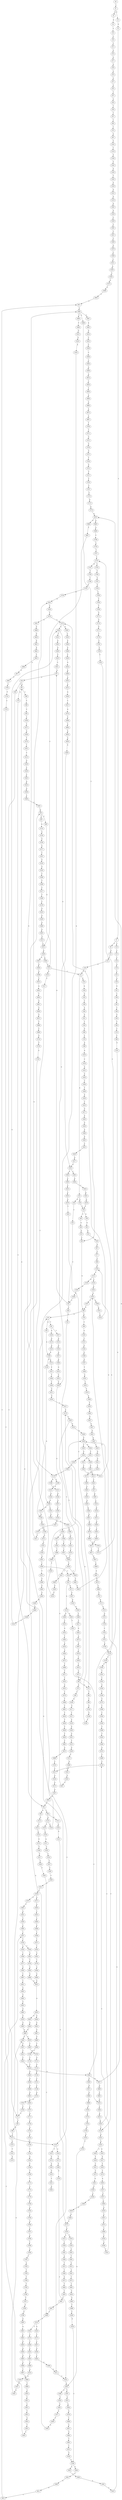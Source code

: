 strict digraph  {
	S0 -> S1 [ label = C ];
	S1 -> S2 [ label = G ];
	S1 -> S3 [ label = T ];
	S2 -> S4 [ label = G ];
	S3 -> S5 [ label = G ];
	S4 -> S6 [ label = T ];
	S5 -> S7 [ label = T ];
	S6 -> S8 [ label = C ];
	S7 -> S9 [ label = C ];
	S7 -> S10 [ label = T ];
	S8 -> S11 [ label = T ];
	S9 -> S12 [ label = G ];
	S10 -> S13 [ label = C ];
	S11 -> S14 [ label = G ];
	S12 -> S15 [ label = C ];
	S13 -> S16 [ label = C ];
	S14 -> S17 [ label = G ];
	S15 -> S18 [ label = G ];
	S16 -> S19 [ label = G ];
	S17 -> S20 [ label = A ];
	S18 -> S21 [ label = C ];
	S19 -> S22 [ label = T ];
	S20 -> S23 [ label = G ];
	S21 -> S24 [ label = G ];
	S21 -> S25 [ label = A ];
	S22 -> S26 [ label = G ];
	S23 -> S27 [ label = G ];
	S24 -> S28 [ label = A ];
	S25 -> S29 [ label = G ];
	S25 -> S30 [ label = A ];
	S26 -> S31 [ label = G ];
	S27 -> S32 [ label = G ];
	S28 -> S33 [ label = G ];
	S29 -> S34 [ label = C ];
	S30 -> S35 [ label = C ];
	S31 -> S36 [ label = C ];
	S32 -> S37 [ label = T ];
	S33 -> S38 [ label = C ];
	S34 -> S39 [ label = G ];
	S34 -> S40 [ label = C ];
	S35 -> S41 [ label = C ];
	S36 -> S42 [ label = C ];
	S37 -> S43 [ label = G ];
	S38 -> S44 [ label = A ];
	S39 -> S45 [ label = G ];
	S40 -> S46 [ label = G ];
	S41 -> S47 [ label = A ];
	S41 -> S48 [ label = C ];
	S42 -> S49 [ label = C ];
	S43 -> S50 [ label = T ];
	S44 -> S51 [ label = G ];
	S45 -> S52 [ label = G ];
	S46 -> S53 [ label = G ];
	S47 -> S54 [ label = G ];
	S48 -> S55 [ label = G ];
	S49 -> S56 [ label = G ];
	S50 -> S57 [ label = T ];
	S51 -> S58 [ label = T ];
	S52 -> S59 [ label = T ];
	S53 -> S60 [ label = T ];
	S54 -> S61 [ label = A ];
	S54 -> S62 [ label = T ];
	S55 -> S63 [ label = T ];
	S56 -> S64 [ label = T ];
	S57 -> S65 [ label = C ];
	S58 -> S66 [ label = G ];
	S59 -> S67 [ label = G ];
	S60 -> S68 [ label = G ];
	S61 -> S69 [ label = C ];
	S61 -> S70 [ label = A ];
	S62 -> S71 [ label = C ];
	S63 -> S72 [ label = C ];
	S63 -> S73 [ label = A ];
	S64 -> S74 [ label = C ];
	S65 -> S75 [ label = C ];
	S66 -> S76 [ label = C ];
	S67 -> S77 [ label = C ];
	S68 -> S78 [ label = A ];
	S68 -> S79 [ label = G ];
	S69 -> S80 [ label = T ];
	S70 -> S81 [ label = C ];
	S71 -> S82 [ label = T ];
	S71 -> S83 [ label = G ];
	S72 -> S84 [ label = T ];
	S73 -> S85 [ label = C ];
	S74 -> S86 [ label = C ];
	S75 -> S87 [ label = A ];
	S76 -> S88 [ label = A ];
	S77 -> S89 [ label = C ];
	S78 -> S90 [ label = C ];
	S79 -> S91 [ label = T ];
	S79 -> S92 [ label = A ];
	S80 -> S93 [ label = C ];
	S81 -> S94 [ label = C ];
	S81 -> S95 [ label = A ];
	S82 -> S96 [ label = C ];
	S83 -> S97 [ label = T ];
	S83 -> S98 [ label = C ];
	S84 -> S99 [ label = C ];
	S85 -> S100 [ label = A ];
	S86 -> S101 [ label = A ];
	S87 -> S102 [ label = G ];
	S88 -> S103 [ label = A ];
	S89 -> S104 [ label = G ];
	S90 -> S105 [ label = G ];
	S91 -> S106 [ label = G ];
	S91 -> S107 [ label = T ];
	S92 -> S108 [ label = A ];
	S93 -> S109 [ label = C ];
	S94 -> S110 [ label = A ];
	S94 -> S111 [ label = G ];
	S95 -> S112 [ label = G ];
	S96 -> S113 [ label = T ];
	S97 -> S114 [ label = A ];
	S98 -> S115 [ label = G ];
	S99 -> S116 [ label = G ];
	S100 -> S117 [ label = G ];
	S101 -> S118 [ label = G ];
	S102 -> S119 [ label = C ];
	S103 -> S120 [ label = C ];
	S104 -> S121 [ label = C ];
	S105 -> S122 [ label = T ];
	S106 -> S123 [ label = G ];
	S107 -> S124 [ label = A ];
	S108 -> S125 [ label = C ];
	S108 -> S126 [ label = G ];
	S109 -> S127 [ label = C ];
	S110 -> S128 [ label = G ];
	S110 -> S129 [ label = C ];
	S111 -> S130 [ label = G ];
	S112 -> S131 [ label = C ];
	S113 -> S132 [ label = C ];
	S113 -> S133 [ label = G ];
	S114 -> S134 [ label = A ];
	S115 -> S135 [ label = G ];
	S115 -> S21 [ label = C ];
	S116 -> S136 [ label = G ];
	S117 -> S137 [ label = C ];
	S118 -> S138 [ label = C ];
	S118 -> S139 [ label = T ];
	S119 -> S140 [ label = A ];
	S120 -> S141 [ label = A ];
	S121 -> S142 [ label = C ];
	S121 -> S143 [ label = A ];
	S122 -> S144 [ label = G ];
	S123 -> S145 [ label = A ];
	S124 -> S146 [ label = G ];
	S125 -> S147 [ label = C ];
	S126 -> S148 [ label = A ];
	S127 -> S149 [ label = A ];
	S128 -> S61 [ label = A ];
	S129 -> S150 [ label = C ];
	S130 -> S151 [ label = A ];
	S131 -> S152 [ label = C ];
	S132 -> S153 [ label = T ];
	S132 -> S154 [ label = G ];
	S133 -> S155 [ label = T ];
	S134 -> S156 [ label = G ];
	S135 -> S157 [ label = C ];
	S136 -> S158 [ label = C ];
	S137 -> S159 [ label = A ];
	S138 -> S160 [ label = T ];
	S139 -> S161 [ label = A ];
	S140 -> S162 [ label = G ];
	S141 -> S163 [ label = G ];
	S142 -> S164 [ label = G ];
	S143 -> S165 [ label = A ];
	S144 -> S166 [ label = G ];
	S145 -> S108 [ label = A ];
	S146 -> S167 [ label = A ];
	S147 -> S168 [ label = T ];
	S148 -> S169 [ label = A ];
	S149 -> S170 [ label = T ];
	S150 -> S171 [ label = A ];
	S151 -> S172 [ label = C ];
	S152 -> S173 [ label = G ];
	S153 -> S174 [ label = G ];
	S154 -> S175 [ label = T ];
	S155 -> S176 [ label = A ];
	S156 -> S177 [ label = A ];
	S157 -> S178 [ label = T ];
	S158 -> S179 [ label = A ];
	S159 -> S180 [ label = G ];
	S160 -> S181 [ label = T ];
	S161 -> S182 [ label = G ];
	S162 -> S183 [ label = A ];
	S163 -> S184 [ label = C ];
	S164 -> S185 [ label = G ];
	S165 -> S186 [ label = C ];
	S166 -> S187 [ label = G ];
	S167 -> S188 [ label = A ];
	S168 -> S189 [ label = C ];
	S169 -> S190 [ label = C ];
	S170 -> S191 [ label = C ];
	S171 -> S192 [ label = C ];
	S172 -> S193 [ label = G ];
	S173 -> S194 [ label = T ];
	S174 -> S195 [ label = A ];
	S175 -> S196 [ label = G ];
	S177 -> S197 [ label = C ];
	S178 -> S198 [ label = A ];
	S178 -> S199 [ label = G ];
	S179 -> S200 [ label = C ];
	S180 -> S201 [ label = G ];
	S181 -> S202 [ label = C ];
	S182 -> S203 [ label = G ];
	S182 -> S204 [ label = C ];
	S183 -> S205 [ label = T ];
	S184 -> S206 [ label = T ];
	S185 -> S207 [ label = T ];
	S185 -> S208 [ label = A ];
	S186 -> S41 [ label = C ];
	S187 -> S209 [ label = T ];
	S188 -> S210 [ label = G ];
	S189 -> S211 [ label = G ];
	S190 -> S212 [ label = G ];
	S191 -> S213 [ label = T ];
	S192 -> S214 [ label = C ];
	S193 -> S215 [ label = C ];
	S193 -> S216 [ label = T ];
	S194 -> S217 [ label = C ];
	S195 -> S218 [ label = G ];
	S196 -> S219 [ label = G ];
	S197 -> S220 [ label = G ];
	S198 -> S221 [ label = T ];
	S199 -> S222 [ label = G ];
	S200 -> S223 [ label = G ];
	S200 -> S224 [ label = C ];
	S201 -> S225 [ label = T ];
	S202 -> S226 [ label = A ];
	S203 -> S227 [ label = G ];
	S204 -> S228 [ label = T ];
	S205 -> S229 [ label = A ];
	S206 -> S230 [ label = A ];
	S207 -> S68 [ label = G ];
	S208 -> S231 [ label = A ];
	S209 -> S232 [ label = A ];
	S210 -> S233 [ label = G ];
	S211 -> S234 [ label = G ];
	S212 -> S235 [ label = G ];
	S213 -> S236 [ label = G ];
	S214 -> S237 [ label = C ];
	S215 -> S238 [ label = C ];
	S216 -> S239 [ label = C ];
	S217 -> S240 [ label = C ];
	S218 -> S241 [ label = T ];
	S219 -> S242 [ label = T ];
	S220 -> S243 [ label = G ];
	S221 -> S244 [ label = A ];
	S222 -> S245 [ label = A ];
	S223 -> S246 [ label = C ];
	S224 -> S247 [ label = G ];
	S225 -> S248 [ label = G ];
	S226 -> S249 [ label = C ];
	S227 -> S250 [ label = T ];
	S228 -> S251 [ label = C ];
	S229 -> S252 [ label = A ];
	S230 -> S253 [ label = C ];
	S231 -> S254 [ label = C ];
	S232 -> S255 [ label = C ];
	S233 -> S256 [ label = G ];
	S234 -> S257 [ label = C ];
	S235 -> S258 [ label = C ];
	S236 -> S259 [ label = C ];
	S237 -> S260 [ label = C ];
	S238 -> S261 [ label = C ];
	S239 -> S262 [ label = G ];
	S240 -> S263 [ label = T ];
	S241 -> S264 [ label = A ];
	S242 -> S265 [ label = A ];
	S243 -> S266 [ label = C ];
	S244 -> S267 [ label = G ];
	S245 -> S268 [ label = A ];
	S246 -> S269 [ label = G ];
	S247 -> S270 [ label = A ];
	S247 -> S271 [ label = G ];
	S248 -> S272 [ label = C ];
	S249 -> S273 [ label = G ];
	S250 -> S274 [ label = C ];
	S251 -> S275 [ label = C ];
	S252 -> S276 [ label = A ];
	S253 -> S277 [ label = G ];
	S254 -> S278 [ label = T ];
	S255 -> S279 [ label = T ];
	S256 -> S280 [ label = G ];
	S257 -> S179 [ label = A ];
	S258 -> S281 [ label = A ];
	S259 -> S282 [ label = C ];
	S260 -> S283 [ label = T ];
	S261 -> S284 [ label = A ];
	S262 -> S285 [ label = T ];
	S263 -> S286 [ label = C ];
	S265 -> S287 [ label = T ];
	S265 -> S288 [ label = C ];
	S266 -> S289 [ label = T ];
	S267 -> S290 [ label = T ];
	S268 -> S291 [ label = T ];
	S268 -> S292 [ label = G ];
	S269 -> S293 [ label = C ];
	S269 -> S294 [ label = G ];
	S270 -> S295 [ label = G ];
	S270 -> S296 [ label = A ];
	S271 -> S297 [ label = G ];
	S272 -> S298 [ label = A ];
	S273 -> S299 [ label = C ];
	S274 -> S300 [ label = A ];
	S275 -> S301 [ label = A ];
	S276 -> S302 [ label = A ];
	S277 -> S303 [ label = A ];
	S278 -> S304 [ label = G ];
	S278 -> S305 [ label = A ];
	S279 -> S306 [ label = A ];
	S280 -> S307 [ label = T ];
	S280 -> S308 [ label = G ];
	S281 -> S309 [ label = C ];
	S282 -> S310 [ label = A ];
	S283 -> S311 [ label = T ];
	S284 -> S312 [ label = T ];
	S285 -> S313 [ label = G ];
	S286 -> S314 [ label = T ];
	S287 -> S315 [ label = G ];
	S288 -> S316 [ label = C ];
	S289 -> S317 [ label = C ];
	S290 -> S318 [ label = A ];
	S291 -> S319 [ label = G ];
	S292 -> S148 [ label = A ];
	S293 -> S320 [ label = G ];
	S294 -> S321 [ label = T ];
	S295 -> S322 [ label = T ];
	S296 -> S323 [ label = T ];
	S297 -> S324 [ label = A ];
	S298 -> S325 [ label = C ];
	S299 -> S326 [ label = C ];
	S300 -> S327 [ label = C ];
	S301 -> S328 [ label = C ];
	S302 -> S329 [ label = A ];
	S303 -> S330 [ label = G ];
	S304 -> S331 [ label = C ];
	S304 -> S332 [ label = G ];
	S305 -> S333 [ label = C ];
	S306 -> S334 [ label = T ];
	S307 -> S335 [ label = C ];
	S308 -> S336 [ label = T ];
	S309 -> S224 [ label = C ];
	S309 -> S337 [ label = T ];
	S310 -> S338 [ label = G ];
	S311 -> S339 [ label = C ];
	S312 -> S340 [ label = C ];
	S313 -> S341 [ label = A ];
	S314 -> S342 [ label = T ];
	S314 -> S343 [ label = G ];
	S315 -> S344 [ label = A ];
	S316 -> S345 [ label = G ];
	S317 -> S346 [ label = T ];
	S318 -> S347 [ label = G ];
	S319 -> S348 [ label = G ];
	S320 -> S349 [ label = C ];
	S320 -> S350 [ label = G ];
	S321 -> S351 [ label = G ];
	S322 -> S352 [ label = C ];
	S323 -> S353 [ label = G ];
	S324 -> S354 [ label = A ];
	S325 -> S355 [ label = G ];
	S326 -> S356 [ label = C ];
	S327 -> S357 [ label = T ];
	S328 -> S358 [ label = C ];
	S329 -> S359 [ label = C ];
	S330 -> S360 [ label = A ];
	S331 -> S361 [ label = A ];
	S332 -> S362 [ label = C ];
	S332 -> S363 [ label = A ];
	S333 -> S364 [ label = A ];
	S334 -> S365 [ label = T ];
	S335 -> S366 [ label = T ];
	S336 -> S367 [ label = C ];
	S337 -> S368 [ label = G ];
	S338 -> S369 [ label = T ];
	S339 -> S370 [ label = C ];
	S339 -> S371 [ label = G ];
	S340 -> S372 [ label = G ];
	S341 -> S373 [ label = C ];
	S342 -> S374 [ label = C ];
	S343 -> S375 [ label = T ];
	S344 -> S376 [ label = G ];
	S345 -> S377 [ label = G ];
	S346 -> S378 [ label = C ];
	S347 -> S379 [ label = C ];
	S348 -> S380 [ label = G ];
	S349 -> S381 [ label = G ];
	S350 -> S382 [ label = C ];
	S351 -> S383 [ label = C ];
	S352 -> S384 [ label = C ];
	S353 -> S385 [ label = T ];
	S354 -> S386 [ label = T ];
	S355 -> S387 [ label = C ];
	S356 -> S388 [ label = T ];
	S357 -> S389 [ label = C ];
	S358 -> S390 [ label = G ];
	S359 -> S391 [ label = T ];
	S360 -> S392 [ label = A ];
	S361 -> S393 [ label = A ];
	S362 -> S394 [ label = G ];
	S363 -> S395 [ label = C ];
	S364 -> S396 [ label = A ];
	S365 -> S397 [ label = G ];
	S366 -> S398 [ label = C ];
	S367 -> S399 [ label = C ];
	S368 -> S400 [ label = G ];
	S369 -> S401 [ label = C ];
	S370 -> S402 [ label = T ];
	S371 -> S403 [ label = A ];
	S372 -> S404 [ label = T ];
	S373 -> S405 [ label = C ];
	S374 -> S406 [ label = T ];
	S375 -> S407 [ label = C ];
	S376 -> S408 [ label = C ];
	S377 -> S409 [ label = T ];
	S378 -> S410 [ label = G ];
	S379 -> S411 [ label = C ];
	S380 -> S412 [ label = G ];
	S381 -> S413 [ label = T ];
	S382 -> S178 [ label = T ];
	S383 -> S414 [ label = C ];
	S384 -> S415 [ label = A ];
	S385 -> S416 [ label = A ];
	S386 -> S417 [ label = T ];
	S387 -> S269 [ label = G ];
	S388 -> S418 [ label = T ];
	S389 -> S419 [ label = G ];
	S390 -> S420 [ label = G ];
	S391 -> S421 [ label = T ];
	S392 -> S422 [ label = C ];
	S393 -> S423 [ label = C ];
	S394 -> S424 [ label = C ];
	S395 -> S425 [ label = C ];
	S396 -> S426 [ label = C ];
	S397 -> S427 [ label = G ];
	S398 -> S428 [ label = T ];
	S399 -> S429 [ label = G ];
	S400 -> S430 [ label = G ];
	S401 -> S83 [ label = G ];
	S402 -> S431 [ label = G ];
	S403 -> S432 [ label = T ];
	S404 -> S433 [ label = C ];
	S405 -> S434 [ label = G ];
	S406 -> S435 [ label = C ];
	S407 -> S436 [ label = G ];
	S408 -> S437 [ label = G ];
	S409 -> S438 [ label = G ];
	S410 -> S439 [ label = A ];
	S411 -> S440 [ label = G ];
	S412 -> S441 [ label = T ];
	S413 -> S442 [ label = C ];
	S414 -> S104 [ label = G ];
	S415 -> S443 [ label = G ];
	S416 -> S444 [ label = G ];
	S417 -> S445 [ label = G ];
	S418 -> S446 [ label = C ];
	S419 -> S447 [ label = C ];
	S420 -> S448 [ label = A ];
	S421 -> S449 [ label = T ];
	S422 -> S450 [ label = T ];
	S423 -> S451 [ label = C ];
	S424 -> S452 [ label = A ];
	S425 -> S453 [ label = C ];
	S426 -> S454 [ label = G ];
	S427 -> S455 [ label = A ];
	S428 -> S132 [ label = C ];
	S429 -> S456 [ label = C ];
	S429 -> S457 [ label = T ];
	S430 -> S458 [ label = A ];
	S431 -> S459 [ label = T ];
	S432 -> S460 [ label = C ];
	S433 -> S461 [ label = C ];
	S434 -> S462 [ label = G ];
	S435 -> S463 [ label = G ];
	S436 -> S464 [ label = T ];
	S437 -> S465 [ label = G ];
	S438 -> S79 [ label = G ];
	S439 -> S466 [ label = A ];
	S440 -> S467 [ label = A ];
	S440 -> S468 [ label = G ];
	S440 -> S469 [ label = C ];
	S441 -> S470 [ label = C ];
	S442 -> S471 [ label = G ];
	S443 -> S139 [ label = T ];
	S443 -> S138 [ label = C ];
	S444 -> S472 [ label = T ];
	S445 -> S473 [ label = A ];
	S446 -> S474 [ label = A ];
	S447 -> S475 [ label = T ];
	S448 -> S172 [ label = C ];
	S449 -> S476 [ label = G ];
	S450 -> S477 [ label = G ];
	S451 -> S47 [ label = A ];
	S452 -> S478 [ label = G ];
	S453 -> S479 [ label = G ];
	S454 -> S480 [ label = A ];
	S455 -> S481 [ label = A ];
	S456 -> S482 [ label = C ];
	S457 -> S483 [ label = C ];
	S458 -> S484 [ label = A ];
	S459 -> S485 [ label = C ];
	S460 -> S486 [ label = G ];
	S461 -> S487 [ label = T ];
	S462 -> S488 [ label = T ];
	S463 -> S489 [ label = G ];
	S464 -> S490 [ label = G ];
	S465 -> S491 [ label = T ];
	S466 -> S492 [ label = G ];
	S467 -> S493 [ label = A ];
	S468 -> S60 [ label = T ];
	S469 -> S494 [ label = T ];
	S470 -> S399 [ label = C ];
	S471 -> S495 [ label = A ];
	S472 -> S496 [ label = T ];
	S473 -> S497 [ label = A ];
	S474 -> S498 [ label = T ];
	S475 -> S499 [ label = T ];
	S476 -> S500 [ label = C ];
	S477 -> S332 [ label = G ];
	S478 -> S34 [ label = C ];
	S479 -> S501 [ label = T ];
	S480 -> S502 [ label = A ];
	S481 -> S503 [ label = C ];
	S482 -> S504 [ label = G ];
	S483 -> S505 [ label = G ];
	S484 -> S506 [ label = C ];
	S485 -> S507 [ label = C ];
	S486 -> S508 [ label = T ];
	S487 -> S286 [ label = C ];
	S488 -> S509 [ label = C ];
	S489 -> S510 [ label = A ];
	S490 -> S511 [ label = G ];
	S491 -> S512 [ label = C ];
	S492 -> S513 [ label = T ];
	S493 -> S514 [ label = A ];
	S494 -> S515 [ label = G ];
	S495 -> S516 [ label = C ];
	S496 -> S517 [ label = T ];
	S497 -> S518 [ label = C ];
	S498 -> S519 [ label = C ];
	S499 -> S520 [ label = C ];
	S500 -> S521 [ label = C ];
	S501 -> S72 [ label = C ];
	S502 -> S522 [ label = A ];
	S503 -> S523 [ label = G ];
	S504 -> S185 [ label = G ];
	S505 -> S524 [ label = G ];
	S506 -> S525 [ label = T ];
	S507 -> S526 [ label = T ];
	S508 -> S527 [ label = T ];
	S509 -> S528 [ label = G ];
	S510 -> S529 [ label = G ];
	S511 -> S242 [ label = T ];
	S512 -> S530 [ label = G ];
	S513 -> S531 [ label = C ];
	S514 -> S532 [ label = C ];
	S515 -> S533 [ label = G ];
	S516 -> S534 [ label = G ];
	S517 -> S535 [ label = C ];
	S518 -> S536 [ label = C ];
	S519 -> S537 [ label = C ];
	S520 -> S538 [ label = A ];
	S521 -> S539 [ label = G ];
	S522 -> S540 [ label = A ];
	S523 -> S541 [ label = G ];
	S524 -> S542 [ label = A ];
	S525 -> S304 [ label = G ];
	S526 -> S543 [ label = A ];
	S526 -> S544 [ label = T ];
	S527 -> S545 [ label = T ];
	S528 -> S546 [ label = C ];
	S529 -> S547 [ label = A ];
	S530 -> S546 [ label = C ];
	S531 -> S548 [ label = G ];
	S532 -> S549 [ label = C ];
	S533 -> S550 [ label = A ];
	S534 -> S551 [ label = C ];
	S535 -> S552 [ label = A ];
	S536 -> S553 [ label = C ];
	S537 -> S554 [ label = A ];
	S538 -> S555 [ label = T ];
	S539 -> S556 [ label = T ];
	S540 -> S557 [ label = C ];
	S541 -> S558 [ label = T ];
	S542 -> S559 [ label = A ];
	S543 -> S560 [ label = C ];
	S544 -> S561 [ label = G ];
	S545 -> S562 [ label = G ];
	S546 -> S563 [ label = A ];
	S546 -> S564 [ label = G ];
	S547 -> S565 [ label = G ];
	S548 -> S566 [ label = C ];
	S548 -> S567 [ label = A ];
	S549 -> S568 [ label = C ];
	S550 -> S268 [ label = A ];
	S551 -> S569 [ label = G ];
	S552 -> S570 [ label = C ];
	S553 -> S571 [ label = G ];
	S554 -> S572 [ label = G ];
	S555 -> S519 [ label = C ];
	S556 -> S573 [ label = A ];
	S557 -> S574 [ label = A ];
	S558 -> S575 [ label = A ];
	S559 -> S576 [ label = C ];
	S560 -> S577 [ label = T ];
	S561 -> S578 [ label = T ];
	S562 -> S579 [ label = T ];
	S563 -> S580 [ label = C ];
	S564 -> S581 [ label = T ];
	S565 -> S582 [ label = G ];
	S566 -> S115 [ label = G ];
	S567 -> S583 [ label = G ];
	S568 -> S584 [ label = C ];
	S569 -> S585 [ label = C ];
	S570 -> S586 [ label = T ];
	S571 -> S63 [ label = T ];
	S572 -> S587 [ label = A ];
	S573 -> S588 [ label = G ];
	S574 -> S589 [ label = G ];
	S575 -> S590 [ label = C ];
	S576 -> S591 [ label = A ];
	S576 -> S278 [ label = T ];
	S577 -> S592 [ label = A ];
	S578 -> S593 [ label = A ];
	S579 -> S594 [ label = A ];
	S580 -> S595 [ label = G ];
	S581 -> S596 [ label = A ];
	S582 -> S597 [ label = T ];
	S583 -> S598 [ label = G ];
	S584 -> S599 [ label = G ];
	S585 -> S600 [ label = C ];
	S586 -> S601 [ label = C ];
	S587 -> S602 [ label = A ];
	S588 -> S603 [ label = C ];
	S589 -> S604 [ label = A ];
	S590 -> S605 [ label = G ];
	S591 -> S606 [ label = G ];
	S592 -> S607 [ label = C ];
	S593 -> S608 [ label = G ];
	S594 -> S609 [ label = G ];
	S595 -> S610 [ label = C ];
	S596 -> S611 [ label = G ];
	S597 -> S612 [ label = C ];
	S598 -> S613 [ label = T ];
	S599 -> S614 [ label = A ];
	S600 -> S615 [ label = T ];
	S601 -> S616 [ label = C ];
	S602 -> S81 [ label = C ];
	S603 -> S617 [ label = C ];
	S604 -> S618 [ label = A ];
	S605 -> S619 [ label = A ];
	S606 -> S620 [ label = G ];
	S607 -> S621 [ label = C ];
	S608 -> S622 [ label = G ];
	S609 -> S622 [ label = G ];
	S610 -> S269 [ label = G ];
	S611 -> S623 [ label = C ];
	S612 -> S624 [ label = C ];
	S613 -> S625 [ label = A ];
	S614 -> S626 [ label = C ];
	S615 -> S627 [ label = C ];
	S616 -> S628 [ label = T ];
	S617 -> S440 [ label = G ];
	S618 -> S629 [ label = G ];
	S619 -> S630 [ label = A ];
	S620 -> S631 [ label = A ];
	S621 -> S632 [ label = A ];
	S622 -> S633 [ label = A ];
	S623 -> S617 [ label = C ];
	S624 -> S634 [ label = C ];
	S625 -> S635 [ label = T ];
	S626 -> S636 [ label = T ];
	S627 -> S637 [ label = G ];
	S628 -> S638 [ label = T ];
	S629 -> S639 [ label = G ];
	S630 -> S640 [ label = G ];
	S631 -> S641 [ label = A ];
	S632 -> S642 [ label = G ];
	S633 -> S643 [ label = G ];
	S633 -> S644 [ label = A ];
	S634 -> S645 [ label = A ];
	S634 -> S646 [ label = G ];
	S635 -> S647 [ label = A ];
	S636 -> S648 [ label = A ];
	S637 -> S649 [ label = G ];
	S638 -> S650 [ label = T ];
	S639 -> S256 [ label = G ];
	S640 -> S651 [ label = A ];
	S641 -> S652 [ label = T ];
	S642 -> S653 [ label = G ];
	S643 -> S654 [ label = A ];
	S644 -> S655 [ label = A ];
	S645 -> S656 [ label = G ];
	S646 -> S657 [ label = A ];
	S646 -> S658 [ label = G ];
	S647 -> S659 [ label = A ];
	S648 -> S660 [ label = G ];
	S649 -> S661 [ label = G ];
	S650 -> S662 [ label = C ];
	S651 -> S663 [ label = A ];
	S652 -> S664 [ label = A ];
	S653 -> S665 [ label = A ];
	S654 -> S666 [ label = G ];
	S655 -> S667 [ label = G ];
	S656 -> S668 [ label = A ];
	S657 -> S669 [ label = G ];
	S657 -> S670 [ label = A ];
	S658 -> S671 [ label = A ];
	S659 -> S672 [ label = G ];
	S660 -> S673 [ label = A ];
	S661 -> S674 [ label = C ];
	S662 -> S675 [ label = A ];
	S663 -> S676 [ label = G ];
	S664 -> S677 [ label = G ];
	S665 -> S678 [ label = G ];
	S666 -> S679 [ label = T ];
	S666 -> S582 [ label = G ];
	S667 -> S680 [ label = G ];
	S668 -> S681 [ label = G ];
	S669 -> S682 [ label = T ];
	S670 -> S683 [ label = A ];
	S670 -> S684 [ label = G ];
	S671 -> S685 [ label = G ];
	S672 -> S686 [ label = T ];
	S673 -> S687 [ label = A ];
	S674 -> S688 [ label = T ];
	S675 -> S689 [ label = T ];
	S676 -> S690 [ label = T ];
	S677 -> S691 [ label = T ];
	S678 -> S692 [ label = A ];
	S679 -> S693 [ label = C ];
	S680 -> S694 [ label = T ];
	S681 -> S695 [ label = C ];
	S682 -> S352 [ label = C ];
	S683 -> S696 [ label = G ];
	S684 -> S697 [ label = T ];
	S685 -> S698 [ label = G ];
	S686 -> S699 [ label = C ];
	S687 -> S700 [ label = T ];
	S688 -> S701 [ label = C ];
	S689 -> S702 [ label = C ];
	S690 -> S703 [ label = G ];
	S691 -> S704 [ label = C ];
	S692 -> S666 [ label = G ];
	S693 -> S705 [ label = A ];
	S694 -> S706 [ label = C ];
	S695 -> S707 [ label = C ];
	S696 -> S708 [ label = T ];
	S697 -> S531 [ label = C ];
	S698 -> S709 [ label = C ];
	S699 -> S710 [ label = G ];
	S700 -> S711 [ label = C ];
	S701 -> S712 [ label = A ];
	S702 -> S537 [ label = C ];
	S703 -> S713 [ label = T ];
	S704 -> S714 [ label = T ];
	S705 -> S715 [ label = G ];
	S706 -> S716 [ label = C ];
	S707 -> S717 [ label = A ];
	S708 -> S718 [ label = G ];
	S709 -> S719 [ label = G ];
	S710 -> S720 [ label = T ];
	S711 -> S721 [ label = G ];
	S712 -> S722 [ label = C ];
	S713 -> S723 [ label = C ];
	S714 -> S724 [ label = C ];
	S715 -> S725 [ label = G ];
	S716 -> S634 [ label = C ];
	S717 -> S726 [ label = C ];
	S718 -> S727 [ label = T ];
	S719 -> S728 [ label = T ];
	S720 -> S729 [ label = G ];
	S721 -> S730 [ label = G ];
	S722 -> S731 [ label = G ];
	S723 -> S732 [ label = G ];
	S723 -> S733 [ label = C ];
	S724 -> S113 [ label = T ];
	S725 -> S734 [ label = A ];
	S726 -> S735 [ label = G ];
	S727 -> S723 [ label = C ];
	S728 -> S736 [ label = G ];
	S729 -> S511 [ label = G ];
	S730 -> S737 [ label = G ];
	S731 -> S738 [ label = T ];
	S732 -> S739 [ label = T ];
	S733 -> S740 [ label = T ];
	S734 -> S741 [ label = C ];
	S735 -> S742 [ label = G ];
	S736 -> S743 [ label = G ];
	S737 -> S744 [ label = T ];
	S738 -> S745 [ label = C ];
	S739 -> S746 [ label = C ];
	S740 -> S747 [ label = G ];
	S741 -> S748 [ label = C ];
	S742 -> S749 [ label = T ];
	S743 -> S750 [ label = T ];
	S744 -> S751 [ label = A ];
	S745 -> S752 [ label = C ];
	S746 -> S753 [ label = G ];
	S747 -> S754 [ label = G ];
	S748 -> S755 [ label = A ];
	S749 -> S756 [ label = T ];
	S750 -> S265 [ label = A ];
	S751 -> S757 [ label = T ];
	S752 -> S758 [ label = A ];
	S753 -> S759 [ label = G ];
	S754 -> S760 [ label = C ];
	S755 -> S761 [ label = G ];
	S756 -> S762 [ label = A ];
	S757 -> S763 [ label = C ];
	S758 -> S118 [ label = G ];
	S759 -> S542 [ label = A ];
	S760 -> S764 [ label = C ];
	S761 -> S765 [ label = T ];
	S762 -> S766 [ label = C ];
	S763 -> S767 [ label = C ];
	S764 -> S768 [ label = T ];
	S765 -> S71 [ label = C ];
	S766 -> S769 [ label = T ];
	S767 -> S770 [ label = C ];
	S768 -> S771 [ label = G ];
	S769 -> S772 [ label = G ];
	S770 -> S773 [ label = G ];
	S771 -> S774 [ label = G ];
	S772 -> S775 [ label = C ];
	S773 -> S776 [ label = A ];
	S774 -> S777 [ label = G ];
	S775 -> S778 [ label = A ];
	S776 -> S670 [ label = A ];
	S777 -> S779 [ label = T ];
	S778 -> S780 [ label = G ];
	S779 -> S781 [ label = C ];
	S780 -> S782 [ label = A ];
	S781 -> S783 [ label = C ];
	S782 -> S784 [ label = C ];
	S783 -> S785 [ label = C ];
	S784 -> S786 [ label = G ];
	S785 -> S646 [ label = G ];
	S786 -> S787 [ label = G ];
	S787 -> S788 [ label = A ];
	S788 -> S789 [ label = C ];
	S789 -> S790 [ label = A ];
	S790 -> S791 [ label = C ];
	S791 -> S792 [ label = A ];
	S792 -> S793 [ label = C ];
	S793 -> S794 [ label = C ];
	S794 -> S795 [ label = T ];
	S795 -> S796 [ label = C ];
	S796 -> S797 [ label = T ];
	S797 -> S798 [ label = A ];
	S798 -> S799 [ label = G ];
	S799 -> S800 [ label = A ];
	S800 -> S801 [ label = A ];
	S801 -> S802 [ label = C ];
	S802 -> S803 [ label = G ];
	S803 -> S804 [ label = A ];
	S804 -> S805 [ label = G ];
	S805 -> S806 [ label = G ];
	S806 -> S807 [ label = T ];
	S807 -> S808 [ label = G ];
	S808 -> S809 [ label = T ];
	S809 -> S810 [ label = C ];
	S810 -> S811 [ label = C ];
	S811 -> S812 [ label = C ];
	S812 -> S813 [ label = T ];
	S813 -> S814 [ label = G ];
	S814 -> S815 [ label = T ];
	S815 -> S816 [ label = C ];
	S816 -> S507 [ label = C ];
}
